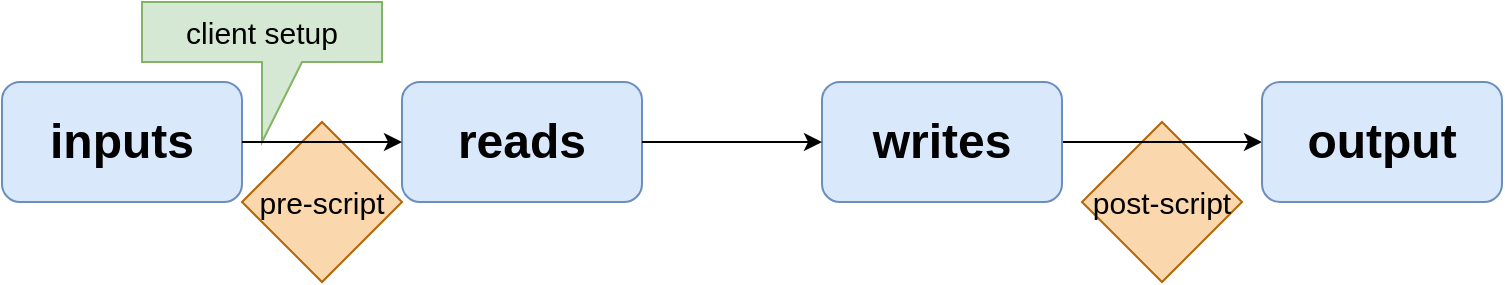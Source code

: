 <mxfile version="20.8.16" type="device"><diagram id="prtHgNgQTEPvFCAcTncT" name="Page-1"><mxGraphModel dx="1434" dy="837" grid="1" gridSize="10" guides="1" tooltips="1" connect="1" arrows="1" fold="1" page="1" pageScale="1" pageWidth="827" pageHeight="1169" math="0" shadow="0"><root><mxCell id="0"/><mxCell id="1" parent="0"/><mxCell id="FN-WqmFP6lmw4XH1Q0QQ-14" value="client setup" style="shape=callout;whiteSpace=wrap;html=1;perimeter=calloutPerimeter;fontSize=15;position2=0.5;fillColor=#d5e8d4;strokeColor=#82b366;size=40;position=0.5;" parent="1" vertex="1"><mxGeometry x="100" y="70" width="120" height="70" as="geometry"/></mxCell><mxCell id="FN-WqmFP6lmw4XH1Q0QQ-10" value="pre-script" style="rhombus;whiteSpace=wrap;html=1;fontSize=15;fillColor=#fad7ac;strokeColor=#b46504;" parent="1" vertex="1"><mxGeometry x="150" y="130" width="80" height="80" as="geometry"/></mxCell><mxCell id="FN-WqmFP6lmw4XH1Q0QQ-13" value="post-script" style="rhombus;whiteSpace=wrap;html=1;fontSize=15;fillColor=#fad7ac;strokeColor=#b46504;" parent="1" vertex="1"><mxGeometry x="570" y="130" width="80" height="80" as="geometry"/></mxCell><mxCell id="FN-WqmFP6lmw4XH1Q0QQ-1" value="inputs" style="rounded=1;whiteSpace=wrap;html=1;fillColor=#dae8fc;strokeColor=#6c8ebf;fontStyle=1;fontSize=24;" parent="1" vertex="1"><mxGeometry x="30" y="110" width="120" height="60" as="geometry"/></mxCell><mxCell id="FN-WqmFP6lmw4XH1Q0QQ-2" value="reads" style="rounded=1;whiteSpace=wrap;html=1;fillColor=#dae8fc;strokeColor=#6c8ebf;fontStyle=1;fontSize=24;" parent="1" vertex="1"><mxGeometry x="230" y="110" width="120" height="60" as="geometry"/></mxCell><mxCell id="FN-WqmFP6lmw4XH1Q0QQ-8" style="edgeStyle=orthogonalEdgeStyle;rounded=0;orthogonalLoop=1;jettySize=auto;html=1;exitX=1;exitY=0.5;exitDx=0;exitDy=0;entryX=0;entryY=0.5;entryDx=0;entryDy=0;fontSize=20;" parent="1" source="FN-WqmFP6lmw4XH1Q0QQ-3" target="FN-WqmFP6lmw4XH1Q0QQ-4" edge="1"><mxGeometry relative="1" as="geometry"/></mxCell><mxCell id="FN-WqmFP6lmw4XH1Q0QQ-3" value="writes" style="rounded=1;whiteSpace=wrap;html=1;fillColor=#dae8fc;strokeColor=#6c8ebf;fontStyle=1;fontSize=24;" parent="1" vertex="1"><mxGeometry x="440" y="110" width="120" height="60" as="geometry"/></mxCell><mxCell id="FN-WqmFP6lmw4XH1Q0QQ-4" value="output" style="rounded=1;whiteSpace=wrap;html=1;fillColor=#dae8fc;strokeColor=#6c8ebf;fontStyle=1;fontSize=24;" parent="1" vertex="1"><mxGeometry x="660" y="110" width="120" height="60" as="geometry"/></mxCell><mxCell id="FN-WqmFP6lmw4XH1Q0QQ-6" value="" style="endArrow=classic;html=1;rounded=0;fontSize=20;exitX=1;exitY=0.5;exitDx=0;exitDy=0;entryX=0;entryY=0.5;entryDx=0;entryDy=0;" parent="1" source="FN-WqmFP6lmw4XH1Q0QQ-1" target="FN-WqmFP6lmw4XH1Q0QQ-2" edge="1"><mxGeometry width="50" height="50" relative="1" as="geometry"><mxPoint x="390" y="450" as="sourcePoint"/><mxPoint x="440" y="400" as="targetPoint"/></mxGeometry></mxCell><mxCell id="FN-WqmFP6lmw4XH1Q0QQ-7" value="" style="endArrow=classic;html=1;rounded=0;fontSize=20;exitX=1;exitY=0.5;exitDx=0;exitDy=0;entryX=0;entryY=0.5;entryDx=0;entryDy=0;" parent="1" source="FN-WqmFP6lmw4XH1Q0QQ-2" target="FN-WqmFP6lmw4XH1Q0QQ-3" edge="1"><mxGeometry width="50" height="50" relative="1" as="geometry"><mxPoint x="390" y="450" as="sourcePoint"/><mxPoint x="440" y="400" as="targetPoint"/></mxGeometry></mxCell></root></mxGraphModel></diagram></mxfile>